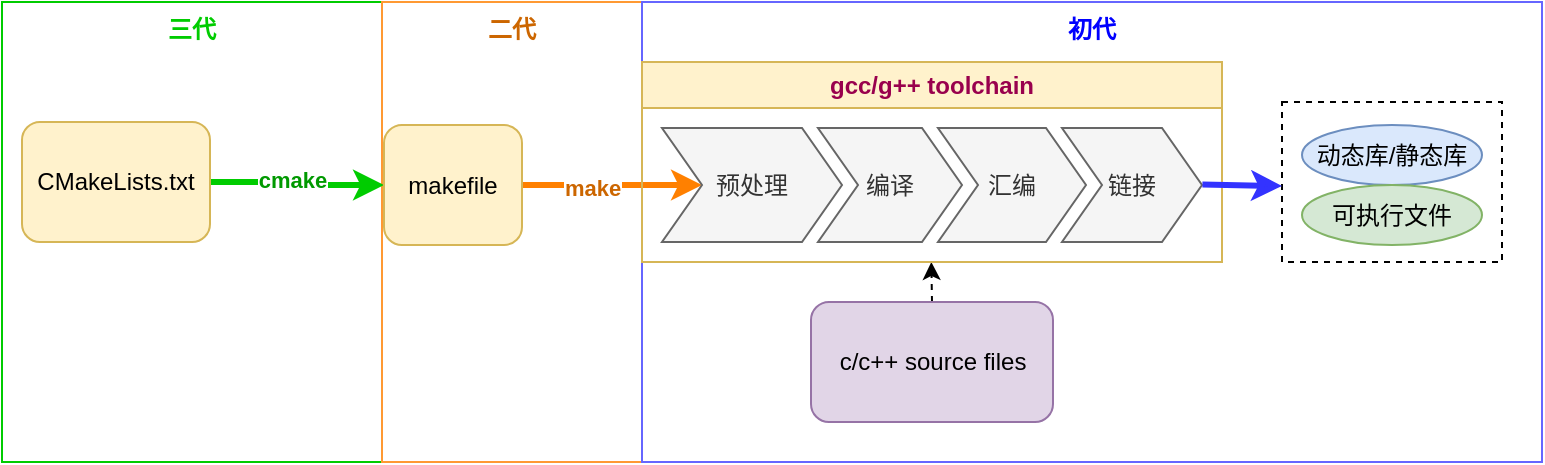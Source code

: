 <mxfile version="22.1.16" type="github">
  <diagram name="第 1 页" id="wux_IqHQ8Wf4AbaftWKg">
    <mxGraphModel dx="1306" dy="662" grid="0" gridSize="10" guides="1" tooltips="1" connect="1" arrows="1" fold="1" page="0" pageScale="1" pageWidth="1169" pageHeight="827" math="0" shadow="0">
      <root>
        <mxCell id="0" />
        <mxCell id="1" parent="0" />
        <mxCell id="bOmouLmQHQ1E_hBL-qIi-51" value="三代" style="rounded=0;whiteSpace=wrap;html=1;strokeColor=#00CC00;verticalAlign=top;fontStyle=1;fontColor=#00CC00;" vertex="1" parent="1">
          <mxGeometry x="90" y="10" width="190" height="230" as="geometry" />
        </mxCell>
        <mxCell id="bOmouLmQHQ1E_hBL-qIi-50" value="二代" style="rounded=0;whiteSpace=wrap;html=1;strokeColor=#FF9933;verticalAlign=top;fontStyle=1;fontColor=#CC6600;" vertex="1" parent="1">
          <mxGeometry x="280" y="10" width="130" height="230" as="geometry" />
        </mxCell>
        <mxCell id="bOmouLmQHQ1E_hBL-qIi-49" value="初代" style="rounded=0;whiteSpace=wrap;html=1;strokeColor=#6666FF;verticalAlign=top;fontStyle=1;fontColor=#0000FF;" vertex="1" parent="1">
          <mxGeometry x="410" y="10" width="450" height="230" as="geometry" />
        </mxCell>
        <mxCell id="bOmouLmQHQ1E_hBL-qIi-45" value="" style="rounded=0;whiteSpace=wrap;html=1;dashed=1;fillColor=none;" vertex="1" parent="1">
          <mxGeometry x="730" y="60" width="110" height="80" as="geometry" />
        </mxCell>
        <mxCell id="bOmouLmQHQ1E_hBL-qIi-47" style="edgeStyle=orthogonalEdgeStyle;rounded=0;orthogonalLoop=1;jettySize=auto;html=1;exitX=0.5;exitY=0;exitDx=0;exitDy=0;dashed=1;" edge="1" parent="1" source="bOmouLmQHQ1E_hBL-qIi-1">
          <mxGeometry relative="1" as="geometry">
            <mxPoint x="554.667" y="140" as="targetPoint" />
          </mxGeometry>
        </mxCell>
        <mxCell id="bOmouLmQHQ1E_hBL-qIi-1" value="c/c++ source files" style="rounded=1;whiteSpace=wrap;html=1;fillColor=#e1d5e7;strokeColor=#9673a6;" vertex="1" parent="1">
          <mxGeometry x="494.5" y="160" width="121" height="60" as="geometry" />
        </mxCell>
        <mxCell id="bOmouLmQHQ1E_hBL-qIi-5" style="edgeStyle=orthogonalEdgeStyle;rounded=0;orthogonalLoop=1;jettySize=auto;html=1;exitX=1;exitY=0.5;exitDx=0;exitDy=0;strokeWidth=3;strokeColor=#00CC00;" edge="1" parent="1" source="bOmouLmQHQ1E_hBL-qIi-3" target="bOmouLmQHQ1E_hBL-qIi-4">
          <mxGeometry relative="1" as="geometry" />
        </mxCell>
        <mxCell id="bOmouLmQHQ1E_hBL-qIi-6" value="cmake" style="edgeLabel;html=1;align=center;verticalAlign=middle;resizable=0;points=[];fontStyle=1;fontColor=#009900;" vertex="1" connectable="0" parent="bOmouLmQHQ1E_hBL-qIi-5">
          <mxGeometry x="-0.086" y="1" relative="1" as="geometry">
            <mxPoint as="offset" />
          </mxGeometry>
        </mxCell>
        <mxCell id="bOmouLmQHQ1E_hBL-qIi-3" value="CMakeLists.txt" style="rounded=1;whiteSpace=wrap;html=1;fillColor=#fff2cc;strokeColor=#d6b656;" vertex="1" parent="1">
          <mxGeometry x="100" y="70" width="94" height="60" as="geometry" />
        </mxCell>
        <mxCell id="bOmouLmQHQ1E_hBL-qIi-8" style="edgeStyle=orthogonalEdgeStyle;rounded=0;orthogonalLoop=1;jettySize=auto;html=1;exitX=1;exitY=0.5;exitDx=0;exitDy=0;strokeWidth=3;strokeColor=#FF8000;" edge="1" parent="1" source="bOmouLmQHQ1E_hBL-qIi-4" target="bOmouLmQHQ1E_hBL-qIi-21">
          <mxGeometry relative="1" as="geometry">
            <mxPoint x="530" y="60" as="targetPoint" />
          </mxGeometry>
        </mxCell>
        <mxCell id="bOmouLmQHQ1E_hBL-qIi-30" value="make" style="edgeLabel;html=1;align=center;verticalAlign=middle;resizable=0;points=[];fontStyle=1;fontColor=#CC6600;" vertex="1" connectable="0" parent="bOmouLmQHQ1E_hBL-qIi-8">
          <mxGeometry x="-0.233" relative="1" as="geometry">
            <mxPoint y="1" as="offset" />
          </mxGeometry>
        </mxCell>
        <mxCell id="bOmouLmQHQ1E_hBL-qIi-4" value="makefile" style="rounded=1;whiteSpace=wrap;html=1;fillColor=#fff2cc;strokeColor=#d6b656;" vertex="1" parent="1">
          <mxGeometry x="281" y="71.5" width="69" height="60" as="geometry" />
        </mxCell>
        <mxCell id="bOmouLmQHQ1E_hBL-qIi-20" value="&lt;font color=&quot;#99004d&quot;&gt;gcc/g++ toolchain&lt;/font&gt;" style="swimlane;childLayout=stackLayout;horizontal=1;fillColor=#fff2cc;horizontalStack=1;resizeParent=1;resizeParentMax=0;resizeLast=0;collapsible=0;strokeColor=#d6b656;stackBorder=10;stackSpacing=-12;resizable=1;align=center;points=[];whiteSpace=wrap;html=1;" vertex="1" parent="1">
          <mxGeometry x="410" y="40" width="290" height="100" as="geometry" />
        </mxCell>
        <mxCell id="bOmouLmQHQ1E_hBL-qIi-21" value="预处理" style="shape=step;perimeter=stepPerimeter;fixedSize=1;points=[];whiteSpace=wrap;html=1;fillColor=#f5f5f5;fontColor=#333333;strokeColor=#666666;" vertex="1" parent="bOmouLmQHQ1E_hBL-qIi-20">
          <mxGeometry x="10" y="33" width="90" height="57" as="geometry" />
        </mxCell>
        <mxCell id="bOmouLmQHQ1E_hBL-qIi-22" value="编译" style="shape=step;perimeter=stepPerimeter;fixedSize=1;points=[];whiteSpace=wrap;html=1;fillColor=#f5f5f5;fontColor=#333333;strokeColor=#666666;" vertex="1" parent="bOmouLmQHQ1E_hBL-qIi-20">
          <mxGeometry x="88" y="33" width="72" height="57" as="geometry" />
        </mxCell>
        <mxCell id="bOmouLmQHQ1E_hBL-qIi-23" value="汇编" style="shape=step;perimeter=stepPerimeter;fixedSize=1;points=[];whiteSpace=wrap;html=1;fillColor=#f5f5f5;fontColor=#333333;strokeColor=#666666;" vertex="1" parent="bOmouLmQHQ1E_hBL-qIi-20">
          <mxGeometry x="148" y="33" width="74" height="57" as="geometry" />
        </mxCell>
        <mxCell id="bOmouLmQHQ1E_hBL-qIi-24" value="链接" style="shape=step;perimeter=stepPerimeter;fixedSize=1;points=[];whiteSpace=wrap;html=1;fillColor=#f5f5f5;fontColor=#333333;strokeColor=#666666;" vertex="1" parent="bOmouLmQHQ1E_hBL-qIi-20">
          <mxGeometry x="210" y="33" width="70" height="57" as="geometry" />
        </mxCell>
        <mxCell id="bOmouLmQHQ1E_hBL-qIi-41" value="" style="endArrow=classic;html=1;rounded=0;exitX=1.003;exitY=0.496;exitDx=0;exitDy=0;exitPerimeter=0;strokeWidth=3;strokeColor=#3333FF;" edge="1" parent="1" source="bOmouLmQHQ1E_hBL-qIi-24">
          <mxGeometry width="50" height="50" relative="1" as="geometry">
            <mxPoint x="720" y="130" as="sourcePoint" />
            <mxPoint x="730" y="102" as="targetPoint" />
          </mxGeometry>
        </mxCell>
        <mxCell id="bOmouLmQHQ1E_hBL-qIi-44" value="动态库/静态库" style="shape=ellipse;html=1;dashed=0;whiteSpace=wrap;perimeter=ellipsePerimeter;fillColor=#dae8fc;strokeColor=#6c8ebf;" vertex="1" parent="1">
          <mxGeometry x="740" y="71.5" width="90" height="30" as="geometry" />
        </mxCell>
        <mxCell id="bOmouLmQHQ1E_hBL-qIi-43" value="可执行文件" style="shape=ellipse;html=1;dashed=0;whiteSpace=wrap;perimeter=ellipsePerimeter;fillColor=#d5e8d4;strokeColor=#82b366;" vertex="1" parent="1">
          <mxGeometry x="740" y="101.5" width="90" height="30" as="geometry" />
        </mxCell>
      </root>
    </mxGraphModel>
  </diagram>
</mxfile>
